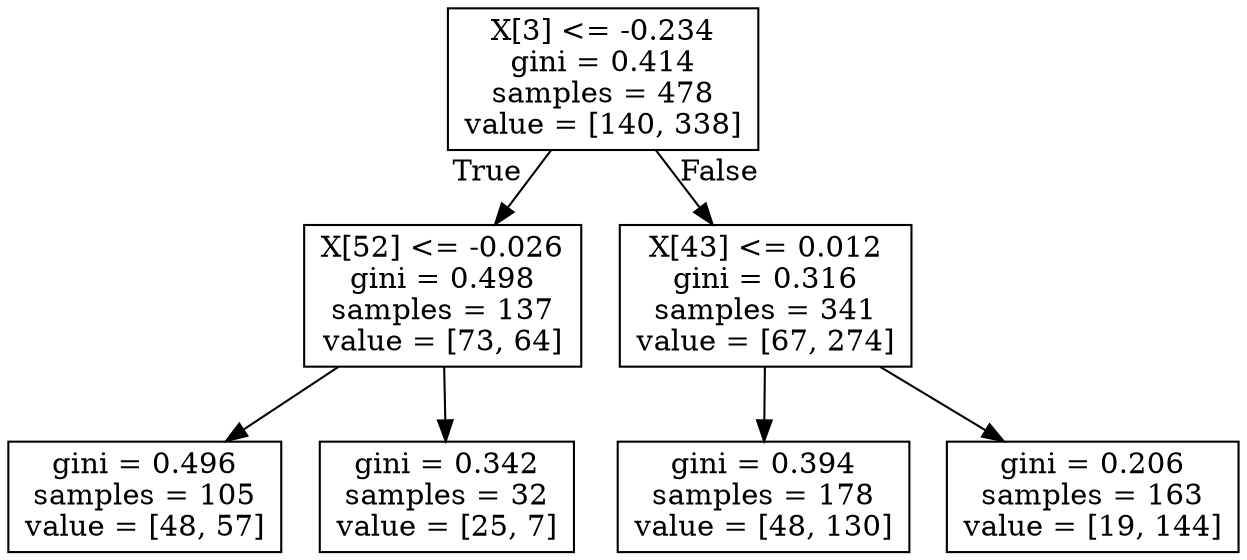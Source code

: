 digraph Tree {
node [shape=box] ;
0 [label="X[3] <= -0.234\ngini = 0.414\nsamples = 478\nvalue = [140, 338]"] ;
1 [label="X[52] <= -0.026\ngini = 0.498\nsamples = 137\nvalue = [73, 64]"] ;
0 -> 1 [labeldistance=2.5, labelangle=45, headlabel="True"] ;
2 [label="gini = 0.496\nsamples = 105\nvalue = [48, 57]"] ;
1 -> 2 ;
3 [label="gini = 0.342\nsamples = 32\nvalue = [25, 7]"] ;
1 -> 3 ;
4 [label="X[43] <= 0.012\ngini = 0.316\nsamples = 341\nvalue = [67, 274]"] ;
0 -> 4 [labeldistance=2.5, labelangle=-45, headlabel="False"] ;
5 [label="gini = 0.394\nsamples = 178\nvalue = [48, 130]"] ;
4 -> 5 ;
6 [label="gini = 0.206\nsamples = 163\nvalue = [19, 144]"] ;
4 -> 6 ;
}